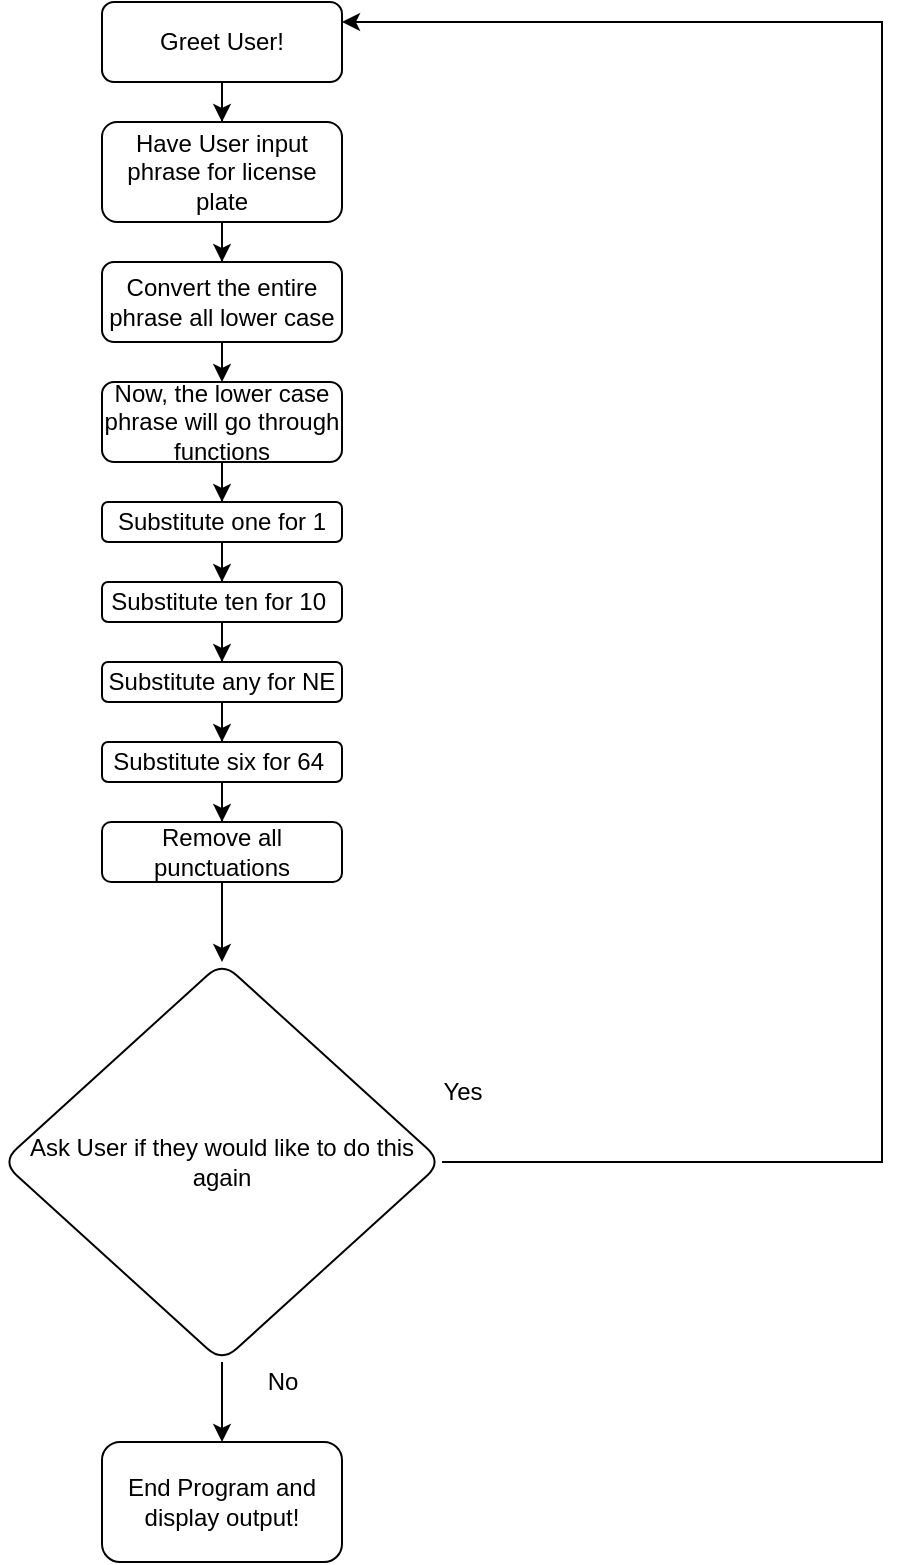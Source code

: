 <mxfile version="21.1.7" type="github">
  <diagram id="C5RBs43oDa-KdzZeNtuy" name="Page-1">
    <mxGraphModel dx="615" dy="544" grid="1" gridSize="10" guides="1" tooltips="1" connect="1" arrows="1" fold="1" page="1" pageScale="1" pageWidth="827" pageHeight="1169" math="0" shadow="0">
      <root>
        <mxCell id="WIyWlLk6GJQsqaUBKTNV-0" />
        <mxCell id="WIyWlLk6GJQsqaUBKTNV-1" parent="WIyWlLk6GJQsqaUBKTNV-0" />
        <mxCell id="wUMPg6dEyDOCm5ZmR4E2-0" style="edgeStyle=orthogonalEdgeStyle;rounded=0;orthogonalLoop=1;jettySize=auto;html=1;entryX=0.5;entryY=0;entryDx=0;entryDy=0;" edge="1" parent="WIyWlLk6GJQsqaUBKTNV-1" source="WIyWlLk6GJQsqaUBKTNV-3" target="WIyWlLk6GJQsqaUBKTNV-7">
          <mxGeometry relative="1" as="geometry" />
        </mxCell>
        <mxCell id="WIyWlLk6GJQsqaUBKTNV-3" value="Greet User!" style="rounded=1;whiteSpace=wrap;html=1;fontSize=12;glass=0;strokeWidth=1;shadow=0;" parent="WIyWlLk6GJQsqaUBKTNV-1" vertex="1">
          <mxGeometry x="160" y="80" width="120" height="40" as="geometry" />
        </mxCell>
        <mxCell id="wUMPg6dEyDOCm5ZmR4E2-2" style="edgeStyle=orthogonalEdgeStyle;rounded=0;orthogonalLoop=1;jettySize=auto;html=1;entryX=0.5;entryY=0;entryDx=0;entryDy=0;" edge="1" parent="WIyWlLk6GJQsqaUBKTNV-1" source="WIyWlLk6GJQsqaUBKTNV-7" target="WIyWlLk6GJQsqaUBKTNV-12">
          <mxGeometry relative="1" as="geometry" />
        </mxCell>
        <mxCell id="WIyWlLk6GJQsqaUBKTNV-7" value="Have User input phrase for license plate" style="rounded=1;whiteSpace=wrap;html=1;fontSize=12;glass=0;strokeWidth=1;shadow=0;" parent="WIyWlLk6GJQsqaUBKTNV-1" vertex="1">
          <mxGeometry x="160" y="140" width="120" height="50" as="geometry" />
        </mxCell>
        <mxCell id="wUMPg6dEyDOCm5ZmR4E2-12" style="edgeStyle=orthogonalEdgeStyle;rounded=0;orthogonalLoop=1;jettySize=auto;html=1;entryX=0.5;entryY=0;entryDx=0;entryDy=0;" edge="1" parent="WIyWlLk6GJQsqaUBKTNV-1" source="WIyWlLk6GJQsqaUBKTNV-11" target="wUMPg6dEyDOCm5ZmR4E2-3">
          <mxGeometry relative="1" as="geometry" />
        </mxCell>
        <mxCell id="WIyWlLk6GJQsqaUBKTNV-11" value="Now, the lower case phrase will go through functions" style="rounded=1;whiteSpace=wrap;html=1;fontSize=12;glass=0;strokeWidth=1;shadow=0;" parent="WIyWlLk6GJQsqaUBKTNV-1" vertex="1">
          <mxGeometry x="160" y="270" width="120" height="40" as="geometry" />
        </mxCell>
        <mxCell id="wUMPg6dEyDOCm5ZmR4E2-11" style="edgeStyle=orthogonalEdgeStyle;rounded=0;orthogonalLoop=1;jettySize=auto;html=1;exitX=0.5;exitY=1;exitDx=0;exitDy=0;entryX=0.5;entryY=0;entryDx=0;entryDy=0;" edge="1" parent="WIyWlLk6GJQsqaUBKTNV-1" source="WIyWlLk6GJQsqaUBKTNV-12" target="WIyWlLk6GJQsqaUBKTNV-11">
          <mxGeometry relative="1" as="geometry" />
        </mxCell>
        <mxCell id="WIyWlLk6GJQsqaUBKTNV-12" value="Convert the entire phrase all lower case" style="rounded=1;whiteSpace=wrap;html=1;fontSize=12;glass=0;strokeWidth=1;shadow=0;" parent="WIyWlLk6GJQsqaUBKTNV-1" vertex="1">
          <mxGeometry x="160" y="210" width="120" height="40" as="geometry" />
        </mxCell>
        <mxCell id="wUMPg6dEyDOCm5ZmR4E2-13" value="" style="edgeStyle=orthogonalEdgeStyle;rounded=0;orthogonalLoop=1;jettySize=auto;html=1;" edge="1" parent="WIyWlLk6GJQsqaUBKTNV-1" source="wUMPg6dEyDOCm5ZmR4E2-3" target="wUMPg6dEyDOCm5ZmR4E2-9">
          <mxGeometry relative="1" as="geometry" />
        </mxCell>
        <mxCell id="wUMPg6dEyDOCm5ZmR4E2-3" value="Substitute one for 1" style="rounded=1;whiteSpace=wrap;html=1;fontSize=12;glass=0;strokeWidth=1;shadow=0;" vertex="1" parent="WIyWlLk6GJQsqaUBKTNV-1">
          <mxGeometry x="160" y="330" width="120" height="20" as="geometry" />
        </mxCell>
        <mxCell id="wUMPg6dEyDOCm5ZmR4E2-21" value="" style="edgeStyle=orthogonalEdgeStyle;rounded=0;orthogonalLoop=1;jettySize=auto;html=1;" edge="1" parent="WIyWlLk6GJQsqaUBKTNV-1" source="wUMPg6dEyDOCm5ZmR4E2-5" target="wUMPg6dEyDOCm5ZmR4E2-17">
          <mxGeometry relative="1" as="geometry" />
        </mxCell>
        <mxCell id="wUMPg6dEyDOCm5ZmR4E2-5" value="Remove all punctuations" style="rounded=1;whiteSpace=wrap;html=1;fontSize=12;glass=0;strokeWidth=1;shadow=0;" vertex="1" parent="WIyWlLk6GJQsqaUBKTNV-1">
          <mxGeometry x="160" y="490" width="120" height="30" as="geometry" />
        </mxCell>
        <mxCell id="wUMPg6dEyDOCm5ZmR4E2-20" value="" style="edgeStyle=orthogonalEdgeStyle;rounded=0;orthogonalLoop=1;jettySize=auto;html=1;" edge="1" parent="WIyWlLk6GJQsqaUBKTNV-1" source="wUMPg6dEyDOCm5ZmR4E2-6" target="wUMPg6dEyDOCm5ZmR4E2-5">
          <mxGeometry relative="1" as="geometry" />
        </mxCell>
        <mxCell id="wUMPg6dEyDOCm5ZmR4E2-6" value="Substitute six for 64&amp;nbsp;" style="rounded=1;whiteSpace=wrap;html=1;fontSize=12;glass=0;strokeWidth=1;shadow=0;" vertex="1" parent="WIyWlLk6GJQsqaUBKTNV-1">
          <mxGeometry x="160" y="450" width="120" height="20" as="geometry" />
        </mxCell>
        <mxCell id="wUMPg6dEyDOCm5ZmR4E2-15" value="" style="edgeStyle=orthogonalEdgeStyle;rounded=0;orthogonalLoop=1;jettySize=auto;html=1;" edge="1" parent="WIyWlLk6GJQsqaUBKTNV-1" source="wUMPg6dEyDOCm5ZmR4E2-8" target="wUMPg6dEyDOCm5ZmR4E2-6">
          <mxGeometry relative="1" as="geometry" />
        </mxCell>
        <mxCell id="wUMPg6dEyDOCm5ZmR4E2-8" value="Substitute any for NE" style="rounded=1;whiteSpace=wrap;html=1;fontSize=12;glass=0;strokeWidth=1;shadow=0;" vertex="1" parent="WIyWlLk6GJQsqaUBKTNV-1">
          <mxGeometry x="160" y="410" width="120" height="20" as="geometry" />
        </mxCell>
        <mxCell id="wUMPg6dEyDOCm5ZmR4E2-14" value="" style="edgeStyle=orthogonalEdgeStyle;rounded=0;orthogonalLoop=1;jettySize=auto;html=1;" edge="1" parent="WIyWlLk6GJQsqaUBKTNV-1" source="wUMPg6dEyDOCm5ZmR4E2-9" target="wUMPg6dEyDOCm5ZmR4E2-8">
          <mxGeometry relative="1" as="geometry" />
        </mxCell>
        <mxCell id="wUMPg6dEyDOCm5ZmR4E2-9" value="Substitute ten for 10&amp;nbsp;" style="rounded=1;whiteSpace=wrap;html=1;fontSize=12;glass=0;strokeWidth=1;shadow=0;" vertex="1" parent="WIyWlLk6GJQsqaUBKTNV-1">
          <mxGeometry x="160" y="370" width="120" height="20" as="geometry" />
        </mxCell>
        <mxCell id="wUMPg6dEyDOCm5ZmR4E2-23" value="" style="edgeStyle=orthogonalEdgeStyle;rounded=0;orthogonalLoop=1;jettySize=auto;html=1;" edge="1" parent="WIyWlLk6GJQsqaUBKTNV-1" source="wUMPg6dEyDOCm5ZmR4E2-17" target="wUMPg6dEyDOCm5ZmR4E2-22">
          <mxGeometry relative="1" as="geometry" />
        </mxCell>
        <mxCell id="wUMPg6dEyDOCm5ZmR4E2-24" style="edgeStyle=orthogonalEdgeStyle;rounded=0;orthogonalLoop=1;jettySize=auto;html=1;entryX=1;entryY=0.25;entryDx=0;entryDy=0;" edge="1" parent="WIyWlLk6GJQsqaUBKTNV-1" source="wUMPg6dEyDOCm5ZmR4E2-17" target="WIyWlLk6GJQsqaUBKTNV-3">
          <mxGeometry relative="1" as="geometry">
            <mxPoint x="550" y="110" as="targetPoint" />
            <Array as="points">
              <mxPoint x="550" y="660" />
              <mxPoint x="550" y="90" />
            </Array>
          </mxGeometry>
        </mxCell>
        <mxCell id="wUMPg6dEyDOCm5ZmR4E2-17" value="Ask User if they would like to do this again" style="rhombus;whiteSpace=wrap;html=1;rounded=1;glass=0;strokeWidth=1;shadow=0;" vertex="1" parent="WIyWlLk6GJQsqaUBKTNV-1">
          <mxGeometry x="110" y="560" width="220" height="200" as="geometry" />
        </mxCell>
        <mxCell id="wUMPg6dEyDOCm5ZmR4E2-22" value="End Program and display output!" style="whiteSpace=wrap;html=1;rounded=1;glass=0;strokeWidth=1;shadow=0;" vertex="1" parent="WIyWlLk6GJQsqaUBKTNV-1">
          <mxGeometry x="160" y="800" width="120" height="60" as="geometry" />
        </mxCell>
        <mxCell id="wUMPg6dEyDOCm5ZmR4E2-25" value="Yes" style="text;html=1;align=center;verticalAlign=middle;resizable=0;points=[];autosize=1;strokeColor=none;fillColor=none;" vertex="1" parent="WIyWlLk6GJQsqaUBKTNV-1">
          <mxGeometry x="320" y="610" width="40" height="30" as="geometry" />
        </mxCell>
        <mxCell id="wUMPg6dEyDOCm5ZmR4E2-26" value="No" style="text;html=1;align=center;verticalAlign=middle;resizable=0;points=[];autosize=1;strokeColor=none;fillColor=none;" vertex="1" parent="WIyWlLk6GJQsqaUBKTNV-1">
          <mxGeometry x="230" y="755" width="40" height="30" as="geometry" />
        </mxCell>
      </root>
    </mxGraphModel>
  </diagram>
</mxfile>
